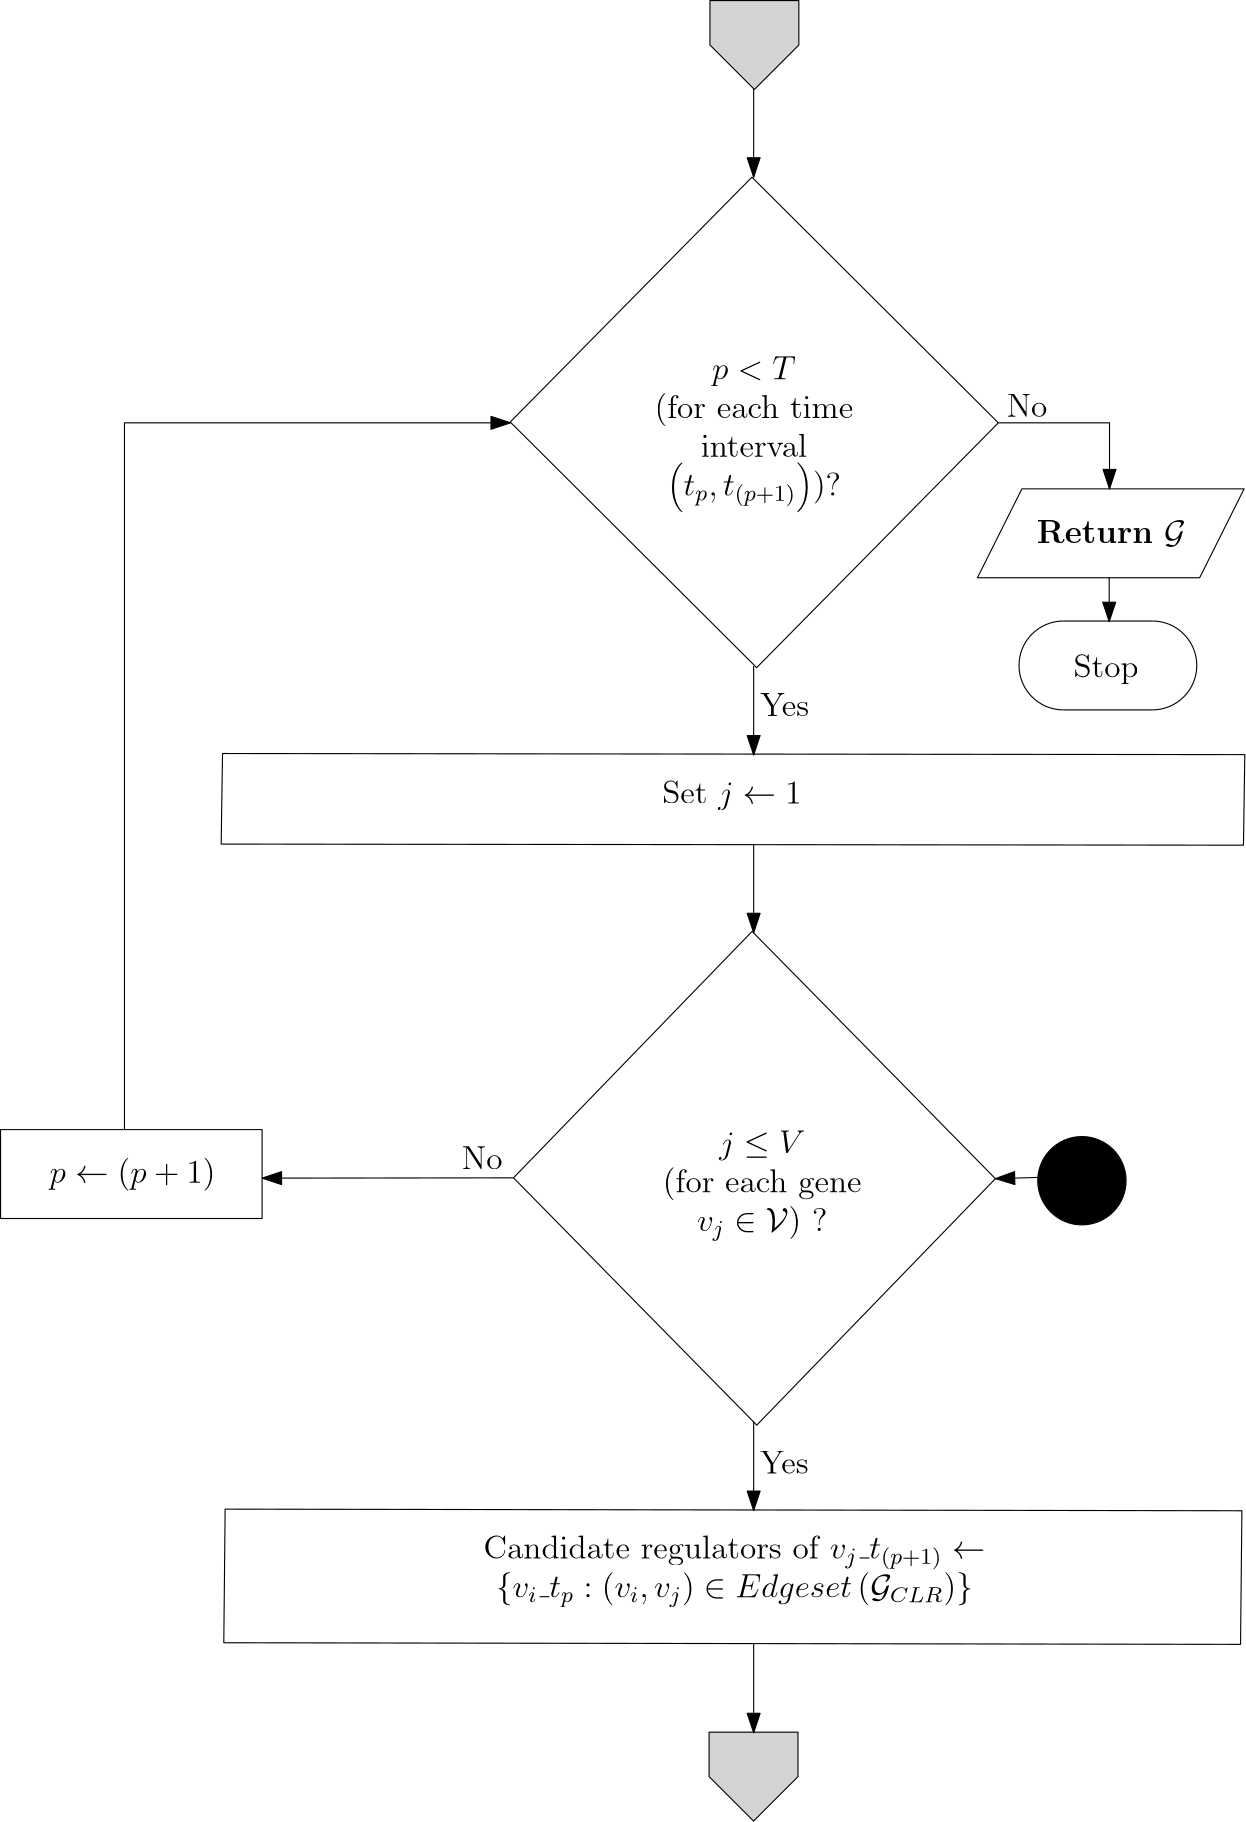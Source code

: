<?xml version="1.0"?>
<!DOCTYPE ipe SYSTEM "ipe.dtd">
<ipe version="70206" creator="Ipe 7.2.7">
<info created="D:20180609104622" modified="D:20180609131324"/>
<ipestyle name="basic">
<symbol name="arrow/arc(spx)">
<path stroke="sym-stroke" fill="sym-stroke" pen="sym-pen">
0 0 m
-1 0.333 l
-1 -0.333 l
h
</path>
</symbol>
<symbol name="arrow/farc(spx)">
<path stroke="sym-stroke" fill="white" pen="sym-pen">
0 0 m
-1 0.333 l
-1 -0.333 l
h
</path>
</symbol>
<symbol name="arrow/ptarc(spx)">
<path stroke="sym-stroke" fill="sym-stroke" pen="sym-pen">
0 0 m
-1 0.333 l
-0.8 0 l
-1 -0.333 l
h
</path>
</symbol>
<symbol name="arrow/fptarc(spx)">
<path stroke="sym-stroke" fill="white" pen="sym-pen">
0 0 m
-1 0.333 l
-0.8 0 l
-1 -0.333 l
h
</path>
</symbol>
<symbol name="mark/circle(sx)" transformations="translations">
<path fill="sym-stroke">
0.6 0 0 0.6 0 0 e
0.4 0 0 0.4 0 0 e
</path>
</symbol>
<symbol name="mark/disk(sx)" transformations="translations">
<path fill="sym-stroke">
0.6 0 0 0.6 0 0 e
</path>
</symbol>
<symbol name="mark/fdisk(sfx)" transformations="translations">
<group>
<path fill="sym-fill">
0.5 0 0 0.5 0 0 e
</path>
<path fill="sym-stroke" fillrule="eofill">
0.6 0 0 0.6 0 0 e
0.4 0 0 0.4 0 0 e
</path>
</group>
</symbol>
<symbol name="mark/box(sx)" transformations="translations">
<path fill="sym-stroke" fillrule="eofill">
-0.6 -0.6 m
0.6 -0.6 l
0.6 0.6 l
-0.6 0.6 l
h
-0.4 -0.4 m
0.4 -0.4 l
0.4 0.4 l
-0.4 0.4 l
h
</path>
</symbol>
<symbol name="mark/square(sx)" transformations="translations">
<path fill="sym-stroke">
-0.6 -0.6 m
0.6 -0.6 l
0.6 0.6 l
-0.6 0.6 l
h
</path>
</symbol>
<symbol name="mark/fsquare(sfx)" transformations="translations">
<group>
<path fill="sym-fill">
-0.5 -0.5 m
0.5 -0.5 l
0.5 0.5 l
-0.5 0.5 l
h
</path>
<path fill="sym-stroke" fillrule="eofill">
-0.6 -0.6 m
0.6 -0.6 l
0.6 0.6 l
-0.6 0.6 l
h
-0.4 -0.4 m
0.4 -0.4 l
0.4 0.4 l
-0.4 0.4 l
h
</path>
</group>
</symbol>
<symbol name="mark/cross(sx)" transformations="translations">
<group>
<path fill="sym-stroke">
-0.43 -0.57 m
0.57 0.43 l
0.43 0.57 l
-0.57 -0.43 l
h
</path>
<path fill="sym-stroke">
-0.43 0.57 m
0.57 -0.43 l
0.43 -0.57 l
-0.57 0.43 l
h
</path>
</group>
</symbol>
<symbol name="arrow/fnormal(spx)">
<path stroke="sym-stroke" fill="white" pen="sym-pen">
0 0 m
-1 0.333 l
-1 -0.333 l
h
</path>
</symbol>
<symbol name="arrow/pointed(spx)">
<path stroke="sym-stroke" fill="sym-stroke" pen="sym-pen">
0 0 m
-1 0.333 l
-0.8 0 l
-1 -0.333 l
h
</path>
</symbol>
<symbol name="arrow/fpointed(spx)">
<path stroke="sym-stroke" fill="white" pen="sym-pen">
0 0 m
-1 0.333 l
-0.8 0 l
-1 -0.333 l
h
</path>
</symbol>
<symbol name="arrow/linear(spx)">
<path stroke="sym-stroke" pen="sym-pen">
-1 0.333 m
0 0 l
-1 -0.333 l
</path>
</symbol>
<symbol name="arrow/fdouble(spx)">
<path stroke="sym-stroke" fill="white" pen="sym-pen">
0 0 m
-1 0.333 l
-1 -0.333 l
h
-1 0 m
-2 0.333 l
-2 -0.333 l
h
</path>
</symbol>
<symbol name="arrow/double(spx)">
<path stroke="sym-stroke" fill="sym-stroke" pen="sym-pen">
0 0 m
-1 0.333 l
-1 -0.333 l
h
-1 0 m
-2 0.333 l
-2 -0.333 l
h
</path>
</symbol>
<pen name="heavier" value="0.8"/>
<pen name="fat" value="1.2"/>
<pen name="ultrafat" value="2"/>
<symbolsize name="large" value="5"/>
<symbolsize name="small" value="2"/>
<symbolsize name="tiny" value="1.1"/>
<arrowsize name="large" value="10"/>
<arrowsize name="small" value="5"/>
<arrowsize name="tiny" value="3"/>
<color name="red" value="1 0 0"/>
<color name="green" value="0 1 0"/>
<color name="blue" value="0 0 1"/>
<color name="yellow" value="1 1 0"/>
<color name="orange" value="1 0.647 0"/>
<color name="gold" value="1 0.843 0"/>
<color name="purple" value="0.627 0.125 0.941"/>
<color name="gray" value="0.745"/>
<color name="brown" value="0.647 0.165 0.165"/>
<color name="navy" value="0 0 0.502"/>
<color name="pink" value="1 0.753 0.796"/>
<color name="seagreen" value="0.18 0.545 0.341"/>
<color name="turquoise" value="0.251 0.878 0.816"/>
<color name="violet" value="0.933 0.51 0.933"/>
<color name="darkblue" value="0 0 0.545"/>
<color name="darkcyan" value="0 0.545 0.545"/>
<color name="darkgray" value="0.663"/>
<color name="darkgreen" value="0 0.392 0"/>
<color name="darkmagenta" value="0.545 0 0.545"/>
<color name="darkorange" value="1 0.549 0"/>
<color name="darkred" value="0.545 0 0"/>
<color name="lightblue" value="0.678 0.847 0.902"/>
<color name="lightcyan" value="0.878 1 1"/>
<color name="lightgray" value="0.827"/>
<color name="lightgreen" value="0.565 0.933 0.565"/>
<color name="lightyellow" value="1 1 0.878"/>
<dashstyle name="dashed" value="[4] 0"/>
<dashstyle name="dotted" value="[1 3] 0"/>
<dashstyle name="dash dotted" value="[4 2 1 2] 0"/>
<dashstyle name="dash dot dotted" value="[4 2 1 2 1 2] 0"/>
<textsize name="large" value="\large"/>
<textsize name="Large" value="\Large"/>
<textsize name="LARGE" value="\LARGE"/>
<textsize name="huge" value="\huge"/>
<textsize name="Huge" value="\Huge"/>
<textsize name="small" value="\small"/>
<textsize name="footnote" value="\footnotesize"/>
<textsize name="tiny" value="\tiny"/>
<textstyle name="center" begin="\begin{center}" end="\end{center}"/>
<textstyle name="itemize" begin="\begin{itemize}" end="\end{itemize}"/>
<textstyle name="item" begin="\begin{itemize}\item{}" end="\end{itemize}"/>
<gridsize name="4 pts" value="4"/>
<gridsize name="8 pts (~3 mm)" value="8"/>
<gridsize name="16 pts (~6 mm)" value="16"/>
<gridsize name="32 pts (~12 mm)" value="32"/>
<gridsize name="10 pts (~3.5 mm)" value="10"/>
<gridsize name="20 pts (~7 mm)" value="20"/>
<gridsize name="14 pts (~5 mm)" value="14"/>
<gridsize name="28 pts (~10 mm)" value="28"/>
<gridsize name="56 pts (~20 mm)" value="56"/>
<anglesize name="90 deg" value="90"/>
<anglesize name="60 deg" value="60"/>
<anglesize name="45 deg" value="45"/>
<anglesize name="30 deg" value="30"/>
<anglesize name="22.5 deg" value="22.5"/>
<opacity name="10%" value="0.1"/>
<opacity name="30%" value="0.3"/>
<opacity name="50%" value="0.5"/>
<opacity name="75%" value="0.75"/>
<tiling name="falling" angle="-60" step="4" width="1"/>
<tiling name="rising" angle="30" step="4" width="1"/>
</ipestyle>
<page>
<layer name="alpha"/>
<view layers="alpha" active="alpha"/>
<path layer="alpha" matrix="0.682107 -0.693379 0.676721 0.698898 14.9785 419.102" stroke="black">
192.119 256.027 m
192.119 129.085 l
320.511 129.085 l
320.511 256.027 l
h
</path>
<text matrix="1 0 0 1 66.9695 169.658" transformations="translations" pos="207.352 223.384" stroke="black" type="minipage" width="97.2011" height="22.178" depth="17.23" valign="top" size="large">\centering
$j \le V$ \\
(for each gene $v_j \in \mathcal{V}$) ?
</text>
<path matrix="1 0 0 1 -15.8929 559.926" stroke="black" fill="lightgray">
320 240 m
352 240 l
352 224 l
336 208 l
320 224 l
h
</path>
<path matrix="1 0 0 1 63.8411 0.330169" stroke="black" arrow="normal/normal">
256 768 m
256 736 l
</path>
<text matrix="1 0 0 1 63.9848 448.358" transformations="translations" pos="207.352 223.384" stroke="black" type="minipage" width="97.2011" height="30.46" depth="25.53" valign="top" size="large">\centering
$p &lt; T$\\
(for each time interval $\left(t_p, t_{\left(p + 1\right)}\right)$)?</text>
<text matrix="1.00277 0 0 0.698661 64.6392 228.611" transformations="translations" pos="79.1338 415.707" stroke="black" type="minipage" width="336" height="7.744" depth="2.75" valign="top" size="large">\centering
Set $j \leftarrow 1$</text>
<path matrix="0.95686 0 0 0.258486 68.1233 379.779" stroke="black">
63.2353 576.751 m
447.851 575.212 l
447.346 449.079 l
62.7308 450.617 l
h
</path>
<path matrix="1 0 0 1 63.8411 0.330169" stroke="black" arrow="normal/normal">
256 560 m
256 528 l
</path>
<path matrix="0.690852 -0.688764 0.685396 0.694246 11.0143 690.916" stroke="black">
192.119 256.027 m
192.119 129.085 l
320.511 129.085 l
320.511 256.027 l
h
</path>
<text matrix="1 0 0 1 64.957 38.2732" transformations="translations" pos="351.259 574.594" stroke="black" type="minipage" width="64.7263" height="7.175" depth="2.19" valign="top" size="large">\centering
\textbf{Return} $\mathcal{G}$</text>
<path matrix="1 0 0 1 64.3991 32.1354" stroke="black">
352 592 m
336 560 l
416 560 l
432 592 l
h
</path>
<text matrix="1 0 0 1 55.589 -127.345" transformations="translations" pos="379.389 683.674" stroke="black" type="label" width="23.412" height="8.174" depth="2.32" valign="baseline" size="large">Stop</text>
<path matrix="1 0 0 1 191.368 -191.439" stroke="black">
240 768 m
272 768 l
</path>
<path matrix="1 0 0 1 191.368 -191.439" stroke="black">
240 736 m
272 736 l
</path>
<path matrix="1 0 0 1 191.368 -191.439" stroke="black">
272 768 m
16 0 0 -16 272 752 272 736 a
</path>
<path matrix="1 0 0 1 191.368 -191.439" stroke="black">
240 768 m
16 0 0 16 240 752 240 736 a
</path>
<path matrix="1 0 0 1 63.8411 0.330169" stroke="black" arrow="normal/normal">
384 592 m
384 576 l
</path>
<path matrix="1 0 0 1 63.8411 0.330169" stroke="black" arrow="normal/normal">
344.079 647.575 m
384.112 647.575 l
384.112 623.805 l
</path>
<text matrix="1 0 0 1 52.1234 -5.24969" transformations="translations" pos="270.082 547.65" stroke="black" type="label" width="17.62" height="8.169" depth="0" valign="baseline" size="large">Yes</text>
<text matrix="1 0 0 1 140.843 102.441" transformations="translations" pos="270.082 547.65" stroke="black" type="label" width="14.628" height="8.169" depth="0" valign="baseline" size="large">No</text>
<path matrix="1 0 0 1 63.8411 0.330169" stroke="black" arrow="normal/normal">
256 496 m
256 464 l
</path>
<path matrix="1 0 0 1 63.8411 0.330169" stroke="black" arrow="normal/normal">
256 288 m
256 256 l
</path>
<text matrix="1 0 0 1 65.7595 -168.336" transformations="translations" pos="79.1338 415.707" stroke="black" type="minipage" width="336" height="15.283" depth="10.31" valign="top" size="large">\centering
Candidate regulators of $v_j\_t_{\left(p + 1\right)} \leftarrow$ \\
$\{v_i\_t_p : \left(v_i, v_j\right) \in {Edgeset}\left(\mathcal{G}_{{CLR}}\right)\}$</text>
<path matrix="0.951679 0 0 0.381338 69.393 36.9028" stroke="black">
63.2353 576.751 m
447.851 575.212 l
447.346 449.079 l
62.7308 450.617 l
h
</path>
<path matrix="1 0 0 1 -16.2019 -63.4606" stroke="black" fill="lightgray">
320 240 m
352 240 l
352 224 l
336 208 l
320 224 l
h
</path>
<path matrix="1 0 0 1 63.8411 0.330169" stroke="black" arrow="normal/normal">
256 208 m
256 176 l
</path>
<text matrix="1 0 0 1 51.9115 -277.987" transformations="translations" pos="270.082 547.65" stroke="black" type="label" width="17.62" height="8.169" depth="0" valign="baseline" size="large">Yes</text>
<group matrix="-0.999943 -0.0106966 0.0106966 -0.999943 572.325 753.395">
<path matrix="1 0 0 1 -117.458 -23.4662" stroke="black" fill="black">
15.8998 0 0 15.8998 255.81 400.338 e
</path>
<path stroke="black" arrow="normal/normal">
154.194 375.519 m
169.538 375.777 l
</path>
</group>
<text matrix="1 0 0 1 7.08919 -22.7992" transformations="translations" pos="50.485 406.106" stroke="black" type="minipage" width="77.3257" height="8.465" depth="3.49" valign="top" size="large">\centering
$p \leftarrow \left(p + 1\right)$</text>
<path matrix="0.980811 0 0 1 1.64644 -6.52843" stroke="black">
48 400 m
144 400 l
144 368 l
48 368 l
h
</path>
<path stroke="black" arrow="normal/normal">
233.379 376.108 m
142.883 375.995 l
</path>
<path matrix="1.00401 0 0 0.991252 -2.71722 3.511" stroke="black" arrow="normal/normal">
95.6663 393.472 m
95.6663 650.08 l
234.062 650.08 l
</path>
<text matrix="1 0 0 1 -55.3 -168.482" transformations="translations" pos="270.082 547.65" stroke="black" type="label" width="14.628" height="8.169" depth="0" valign="baseline" size="large">No</text>
</page>
</ipe>
